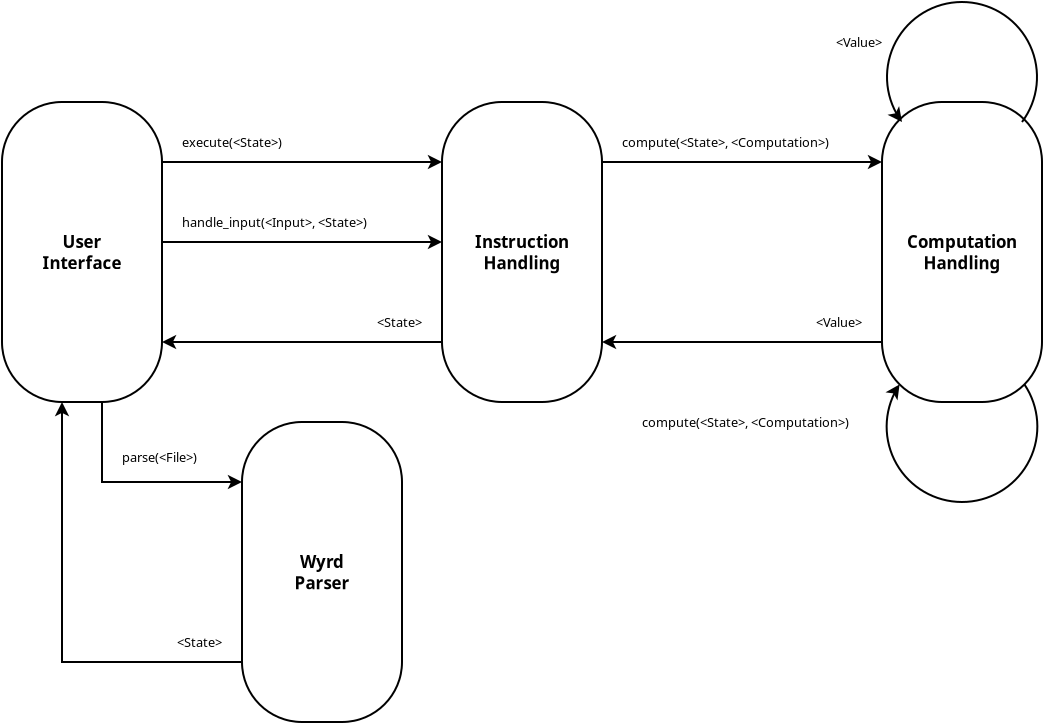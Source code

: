 <?xml version="1.0" encoding="UTF-8"?>
<dia:diagram xmlns:dia="http://www.lysator.liu.se/~alla/dia/">
  <dia:layer name="Background" visible="true" active="true">
    <dia:object type="Standard - Box" version="0" id="O0">
      <dia:attribute name="obj_pos">
        <dia:point val="26,30"/>
      </dia:attribute>
      <dia:attribute name="obj_bb">
        <dia:rectangle val="25.95,29.95;34.05,45.05"/>
      </dia:attribute>
      <dia:attribute name="elem_corner">
        <dia:point val="26,30"/>
      </dia:attribute>
      <dia:attribute name="elem_width">
        <dia:real val="8"/>
      </dia:attribute>
      <dia:attribute name="elem_height">
        <dia:real val="15"/>
      </dia:attribute>
      <dia:attribute name="border_width">
        <dia:real val="0.1"/>
      </dia:attribute>
      <dia:attribute name="show_background">
        <dia:boolean val="true"/>
      </dia:attribute>
      <dia:attribute name="corner_radius">
        <dia:real val="3"/>
      </dia:attribute>
    </dia:object>
    <dia:object type="Standard - Text" version="1" id="O1">
      <dia:attribute name="obj_pos">
        <dia:point val="30,37.5"/>
      </dia:attribute>
      <dia:attribute name="obj_bb">
        <dia:rectangle val="27.834,36.477;32.166,38.523"/>
      </dia:attribute>
      <dia:attribute name="text">
        <dia:composite type="text">
          <dia:attribute name="string">
            <dia:string>#User
Interface#</dia:string>
          </dia:attribute>
          <dia:attribute name="font">
            <dia:font family="sans" style="80" name="Helvetica-Bold"/>
          </dia:attribute>
          <dia:attribute name="height">
            <dia:real val="1.058"/>
          </dia:attribute>
          <dia:attribute name="pos">
            <dia:point val="30,37.265"/>
          </dia:attribute>
          <dia:attribute name="color">
            <dia:color val="#000000"/>
          </dia:attribute>
          <dia:attribute name="alignment">
            <dia:enum val="1"/>
          </dia:attribute>
        </dia:composite>
      </dia:attribute>
      <dia:attribute name="valign">
        <dia:enum val="2"/>
      </dia:attribute>
      <dia:connections>
        <dia:connection handle="0" to="O0" connection="8"/>
      </dia:connections>
    </dia:object>
    <dia:object type="Standard - Box" version="0" id="O2">
      <dia:attribute name="obj_pos">
        <dia:point val="48,30"/>
      </dia:attribute>
      <dia:attribute name="obj_bb">
        <dia:rectangle val="47.95,29.95;56.05,45.05"/>
      </dia:attribute>
      <dia:attribute name="elem_corner">
        <dia:point val="48,30"/>
      </dia:attribute>
      <dia:attribute name="elem_width">
        <dia:real val="8"/>
      </dia:attribute>
      <dia:attribute name="elem_height">
        <dia:real val="15"/>
      </dia:attribute>
      <dia:attribute name="border_width">
        <dia:real val="0.1"/>
      </dia:attribute>
      <dia:attribute name="show_background">
        <dia:boolean val="true"/>
      </dia:attribute>
      <dia:attribute name="corner_radius">
        <dia:real val="3"/>
      </dia:attribute>
    </dia:object>
    <dia:object type="Standard - Text" version="1" id="O3">
      <dia:attribute name="obj_pos">
        <dia:point val="52,37.5"/>
      </dia:attribute>
      <dia:attribute name="obj_bb">
        <dia:rectangle val="49.385,36.477;54.615,38.523"/>
      </dia:attribute>
      <dia:attribute name="text">
        <dia:composite type="text">
          <dia:attribute name="string">
            <dia:string>#Instruction
Handling#</dia:string>
          </dia:attribute>
          <dia:attribute name="font">
            <dia:font family="sans" style="80" name="Helvetica-Bold"/>
          </dia:attribute>
          <dia:attribute name="height">
            <dia:real val="1.058"/>
          </dia:attribute>
          <dia:attribute name="pos">
            <dia:point val="52,37.265"/>
          </dia:attribute>
          <dia:attribute name="color">
            <dia:color val="#000000"/>
          </dia:attribute>
          <dia:attribute name="alignment">
            <dia:enum val="1"/>
          </dia:attribute>
        </dia:composite>
      </dia:attribute>
      <dia:attribute name="valign">
        <dia:enum val="2"/>
      </dia:attribute>
      <dia:connections>
        <dia:connection handle="0" to="O2" connection="8"/>
      </dia:connections>
    </dia:object>
    <dia:object type="Standard - Box" version="0" id="O4">
      <dia:attribute name="obj_pos">
        <dia:point val="70,30"/>
      </dia:attribute>
      <dia:attribute name="obj_bb">
        <dia:rectangle val="69.95,29.95;78.05,45.05"/>
      </dia:attribute>
      <dia:attribute name="elem_corner">
        <dia:point val="70,30"/>
      </dia:attribute>
      <dia:attribute name="elem_width">
        <dia:real val="8"/>
      </dia:attribute>
      <dia:attribute name="elem_height">
        <dia:real val="15"/>
      </dia:attribute>
      <dia:attribute name="border_width">
        <dia:real val="0.1"/>
      </dia:attribute>
      <dia:attribute name="show_background">
        <dia:boolean val="true"/>
      </dia:attribute>
      <dia:attribute name="corner_radius">
        <dia:real val="3"/>
      </dia:attribute>
    </dia:object>
    <dia:object type="Standard - Text" version="1" id="O5">
      <dia:attribute name="obj_pos">
        <dia:point val="74,37.5"/>
      </dia:attribute>
      <dia:attribute name="obj_bb">
        <dia:rectangle val="70.922,36.477;77.078,38.523"/>
      </dia:attribute>
      <dia:attribute name="text">
        <dia:composite type="text">
          <dia:attribute name="string">
            <dia:string>#Computation
Handling#</dia:string>
          </dia:attribute>
          <dia:attribute name="font">
            <dia:font family="sans" style="80" name="Helvetica-Bold"/>
          </dia:attribute>
          <dia:attribute name="height">
            <dia:real val="1.058"/>
          </dia:attribute>
          <dia:attribute name="pos">
            <dia:point val="74,37.265"/>
          </dia:attribute>
          <dia:attribute name="color">
            <dia:color val="#000000"/>
          </dia:attribute>
          <dia:attribute name="alignment">
            <dia:enum val="1"/>
          </dia:attribute>
        </dia:composite>
      </dia:attribute>
      <dia:attribute name="valign">
        <dia:enum val="2"/>
      </dia:attribute>
      <dia:connections>
        <dia:connection handle="0" to="O4" connection="8"/>
      </dia:connections>
    </dia:object>
    <dia:object type="Standard - Line" version="0" id="O6">
      <dia:attribute name="obj_pos">
        <dia:point val="34,42"/>
      </dia:attribute>
      <dia:attribute name="obj_bb">
        <dia:rectangle val="33.95,41.638;48.05,42.362"/>
      </dia:attribute>
      <dia:attribute name="conn_endpoints">
        <dia:point val="34,42"/>
        <dia:point val="48,42"/>
      </dia:attribute>
      <dia:attribute name="numcp">
        <dia:int val="1"/>
      </dia:attribute>
      <dia:attribute name="start_arrow">
        <dia:enum val="22"/>
      </dia:attribute>
      <dia:attribute name="start_arrow_length">
        <dia:real val="0.5"/>
      </dia:attribute>
      <dia:attribute name="start_arrow_width">
        <dia:real val="0.5"/>
      </dia:attribute>
    </dia:object>
    <dia:object type="Standard - Text" version="1" id="O7">
      <dia:attribute name="obj_pos">
        <dia:point val="35,32"/>
      </dia:attribute>
      <dia:attribute name="obj_bb">
        <dia:rectangle val="35,31.6;40.861,32.4"/>
      </dia:attribute>
      <dia:attribute name="text">
        <dia:composite type="text">
          <dia:attribute name="string">
            <dia:string>#execute(&lt;State&gt;)#</dia:string>
          </dia:attribute>
          <dia:attribute name="font">
            <dia:font family="sans" style="0" name="Helvetica"/>
          </dia:attribute>
          <dia:attribute name="height">
            <dia:real val="0.8"/>
          </dia:attribute>
          <dia:attribute name="pos">
            <dia:point val="35,32.213"/>
          </dia:attribute>
          <dia:attribute name="color">
            <dia:color val="#000000"/>
          </dia:attribute>
          <dia:attribute name="alignment">
            <dia:enum val="0"/>
          </dia:attribute>
        </dia:composite>
      </dia:attribute>
      <dia:attribute name="valign">
        <dia:enum val="2"/>
      </dia:attribute>
    </dia:object>
    <dia:object type="Standard - Line" version="0" id="O8">
      <dia:attribute name="obj_pos">
        <dia:point val="34,33"/>
      </dia:attribute>
      <dia:attribute name="obj_bb">
        <dia:rectangle val="33.95,32.638;48.112,33.362"/>
      </dia:attribute>
      <dia:attribute name="conn_endpoints">
        <dia:point val="34,33"/>
        <dia:point val="48,33"/>
      </dia:attribute>
      <dia:attribute name="numcp">
        <dia:int val="1"/>
      </dia:attribute>
      <dia:attribute name="end_arrow">
        <dia:enum val="22"/>
      </dia:attribute>
      <dia:attribute name="end_arrow_length">
        <dia:real val="0.5"/>
      </dia:attribute>
      <dia:attribute name="end_arrow_width">
        <dia:real val="0.5"/>
      </dia:attribute>
    </dia:object>
    <dia:object type="Standard - Text" version="1" id="O9">
      <dia:attribute name="obj_pos">
        <dia:point val="35,36"/>
      </dia:attribute>
      <dia:attribute name="obj_bb">
        <dia:rectangle val="35,35.6;45.574,36.4"/>
      </dia:attribute>
      <dia:attribute name="text">
        <dia:composite type="text">
          <dia:attribute name="string">
            <dia:string>#handle_input(&lt;Input&gt;, &lt;State&gt;)#</dia:string>
          </dia:attribute>
          <dia:attribute name="font">
            <dia:font family="sans" style="0" name="Helvetica"/>
          </dia:attribute>
          <dia:attribute name="height">
            <dia:real val="0.8"/>
          </dia:attribute>
          <dia:attribute name="pos">
            <dia:point val="35,36.213"/>
          </dia:attribute>
          <dia:attribute name="color">
            <dia:color val="#000000"/>
          </dia:attribute>
          <dia:attribute name="alignment">
            <dia:enum val="0"/>
          </dia:attribute>
        </dia:composite>
      </dia:attribute>
      <dia:attribute name="valign">
        <dia:enum val="2"/>
      </dia:attribute>
    </dia:object>
    <dia:object type="Standard - Line" version="0" id="O10">
      <dia:attribute name="obj_pos">
        <dia:point val="34,37"/>
      </dia:attribute>
      <dia:attribute name="obj_bb">
        <dia:rectangle val="33.95,36.638;48.112,37.362"/>
      </dia:attribute>
      <dia:attribute name="conn_endpoints">
        <dia:point val="34,37"/>
        <dia:point val="48,37"/>
      </dia:attribute>
      <dia:attribute name="numcp">
        <dia:int val="1"/>
      </dia:attribute>
      <dia:attribute name="end_arrow">
        <dia:enum val="22"/>
      </dia:attribute>
      <dia:attribute name="end_arrow_length">
        <dia:real val="0.5"/>
      </dia:attribute>
      <dia:attribute name="end_arrow_width">
        <dia:real val="0.5"/>
      </dia:attribute>
    </dia:object>
    <dia:object type="Standard - Text" version="1" id="O11">
      <dia:attribute name="obj_pos">
        <dia:point val="47,41"/>
      </dia:attribute>
      <dia:attribute name="obj_bb">
        <dia:rectangle val="44.23,40.6;47.019,41.4"/>
      </dia:attribute>
      <dia:attribute name="text">
        <dia:composite type="text">
          <dia:attribute name="string">
            <dia:string>#&lt;State&gt;#</dia:string>
          </dia:attribute>
          <dia:attribute name="font">
            <dia:font family="sans" style="0" name="Helvetica"/>
          </dia:attribute>
          <dia:attribute name="height">
            <dia:real val="0.8"/>
          </dia:attribute>
          <dia:attribute name="pos">
            <dia:point val="47,41.213"/>
          </dia:attribute>
          <dia:attribute name="color">
            <dia:color val="#000000"/>
          </dia:attribute>
          <dia:attribute name="alignment">
            <dia:enum val="2"/>
          </dia:attribute>
        </dia:composite>
      </dia:attribute>
      <dia:attribute name="valign">
        <dia:enum val="2"/>
      </dia:attribute>
    </dia:object>
    <dia:object type="Standard - Line" version="0" id="O12">
      <dia:attribute name="obj_pos">
        <dia:point val="56,42"/>
      </dia:attribute>
      <dia:attribute name="obj_bb">
        <dia:rectangle val="55.95,41.638;70.05,42.362"/>
      </dia:attribute>
      <dia:attribute name="conn_endpoints">
        <dia:point val="56,42"/>
        <dia:point val="70,42"/>
      </dia:attribute>
      <dia:attribute name="numcp">
        <dia:int val="1"/>
      </dia:attribute>
      <dia:attribute name="start_arrow">
        <dia:enum val="22"/>
      </dia:attribute>
      <dia:attribute name="start_arrow_length">
        <dia:real val="0.5"/>
      </dia:attribute>
      <dia:attribute name="start_arrow_width">
        <dia:real val="0.5"/>
      </dia:attribute>
    </dia:object>
    <dia:object type="Standard - Text" version="1" id="O13">
      <dia:attribute name="obj_pos">
        <dia:point val="69,41"/>
      </dia:attribute>
      <dia:attribute name="obj_bb">
        <dia:rectangle val="66.118,40.6;69.019,41.4"/>
      </dia:attribute>
      <dia:attribute name="text">
        <dia:composite type="text">
          <dia:attribute name="string">
            <dia:string>#&lt;Value&gt;#</dia:string>
          </dia:attribute>
          <dia:attribute name="font">
            <dia:font family="sans" style="0" name="Helvetica"/>
          </dia:attribute>
          <dia:attribute name="height">
            <dia:real val="0.8"/>
          </dia:attribute>
          <dia:attribute name="pos">
            <dia:point val="69,41.213"/>
          </dia:attribute>
          <dia:attribute name="color">
            <dia:color val="#000000"/>
          </dia:attribute>
          <dia:attribute name="alignment">
            <dia:enum val="2"/>
          </dia:attribute>
        </dia:composite>
      </dia:attribute>
      <dia:attribute name="valign">
        <dia:enum val="2"/>
      </dia:attribute>
    </dia:object>
    <dia:object type="Standard - Text" version="1" id="O14">
      <dia:attribute name="obj_pos">
        <dia:point val="57,32"/>
      </dia:attribute>
      <dia:attribute name="obj_bb">
        <dia:rectangle val="57,31.6;68.736,32.4"/>
      </dia:attribute>
      <dia:attribute name="text">
        <dia:composite type="text">
          <dia:attribute name="string">
            <dia:string>#compute(&lt;State&gt;, &lt;Computation&gt;)#</dia:string>
          </dia:attribute>
          <dia:attribute name="font">
            <dia:font family="sans" style="0" name="Helvetica"/>
          </dia:attribute>
          <dia:attribute name="height">
            <dia:real val="0.8"/>
          </dia:attribute>
          <dia:attribute name="pos">
            <dia:point val="57,32.213"/>
          </dia:attribute>
          <dia:attribute name="color">
            <dia:color val="#000000"/>
          </dia:attribute>
          <dia:attribute name="alignment">
            <dia:enum val="0"/>
          </dia:attribute>
        </dia:composite>
      </dia:attribute>
      <dia:attribute name="valign">
        <dia:enum val="2"/>
      </dia:attribute>
    </dia:object>
    <dia:object type="Standard - Line" version="0" id="O15">
      <dia:attribute name="obj_pos">
        <dia:point val="56,33"/>
      </dia:attribute>
      <dia:attribute name="obj_bb">
        <dia:rectangle val="55.95,32.638;70.112,33.362"/>
      </dia:attribute>
      <dia:attribute name="conn_endpoints">
        <dia:point val="56,33"/>
        <dia:point val="70,33"/>
      </dia:attribute>
      <dia:attribute name="numcp">
        <dia:int val="1"/>
      </dia:attribute>
      <dia:attribute name="end_arrow">
        <dia:enum val="22"/>
      </dia:attribute>
      <dia:attribute name="end_arrow_length">
        <dia:real val="0.5"/>
      </dia:attribute>
      <dia:attribute name="end_arrow_width">
        <dia:real val="0.5"/>
      </dia:attribute>
    </dia:object>
    <dia:object type="Standard - ZigZagLine" version="1" id="O16">
      <dia:attribute name="obj_pos">
        <dia:point val="31,45"/>
      </dia:attribute>
      <dia:attribute name="obj_bb">
        <dia:rectangle val="30.95,44.95;38.112,49.362"/>
      </dia:attribute>
      <dia:attribute name="orth_points">
        <dia:point val="31,45"/>
        <dia:point val="31,49"/>
        <dia:point val="38,49"/>
        <dia:point val="38,49"/>
      </dia:attribute>
      <dia:attribute name="orth_orient">
        <dia:enum val="1"/>
        <dia:enum val="0"/>
        <dia:enum val="1"/>
      </dia:attribute>
      <dia:attribute name="autorouting">
        <dia:boolean val="false"/>
      </dia:attribute>
      <dia:attribute name="end_arrow">
        <dia:enum val="22"/>
      </dia:attribute>
      <dia:attribute name="end_arrow_length">
        <dia:real val="0.5"/>
      </dia:attribute>
      <dia:attribute name="end_arrow_width">
        <dia:real val="0.5"/>
      </dia:attribute>
    </dia:object>
    <dia:object type="Standard - ZigZagLine" version="1" id="O17">
      <dia:attribute name="obj_pos">
        <dia:point val="38,58"/>
      </dia:attribute>
      <dia:attribute name="obj_bb">
        <dia:rectangle val="28.638,44.888;38,58.05"/>
      </dia:attribute>
      <dia:attribute name="orth_points">
        <dia:point val="38,58"/>
        <dia:point val="38,58"/>
        <dia:point val="29,58"/>
        <dia:point val="29,45"/>
      </dia:attribute>
      <dia:attribute name="orth_orient">
        <dia:enum val="1"/>
        <dia:enum val="0"/>
        <dia:enum val="1"/>
      </dia:attribute>
      <dia:attribute name="autorouting">
        <dia:boolean val="false"/>
      </dia:attribute>
      <dia:attribute name="end_arrow">
        <dia:enum val="22"/>
      </dia:attribute>
      <dia:attribute name="end_arrow_length">
        <dia:real val="0.5"/>
      </dia:attribute>
      <dia:attribute name="end_arrow_width">
        <dia:real val="0.5"/>
      </dia:attribute>
    </dia:object>
    <dia:object type="Standard - Text" version="1" id="O18">
      <dia:attribute name="obj_pos">
        <dia:point val="32,48"/>
      </dia:attribute>
      <dia:attribute name="obj_bb">
        <dia:rectangle val="32,47.386;36.501,48.187"/>
      </dia:attribute>
      <dia:attribute name="text">
        <dia:composite type="text">
          <dia:attribute name="string">
            <dia:string>#parse(&lt;File&gt;)#</dia:string>
          </dia:attribute>
          <dia:attribute name="font">
            <dia:font family="sans" style="0" name="Helvetica"/>
          </dia:attribute>
          <dia:attribute name="height">
            <dia:real val="0.8"/>
          </dia:attribute>
          <dia:attribute name="pos">
            <dia:point val="32,48"/>
          </dia:attribute>
          <dia:attribute name="color">
            <dia:color val="#000000"/>
          </dia:attribute>
          <dia:attribute name="alignment">
            <dia:enum val="0"/>
          </dia:attribute>
        </dia:composite>
      </dia:attribute>
      <dia:attribute name="valign">
        <dia:enum val="3"/>
      </dia:attribute>
    </dia:object>
    <dia:object type="Standard - Text" version="1" id="O19">
      <dia:attribute name="obj_pos">
        <dia:point val="37,57"/>
      </dia:attribute>
      <dia:attribute name="obj_bb">
        <dia:rectangle val="34.23,56.6;37.019,57.4"/>
      </dia:attribute>
      <dia:attribute name="text">
        <dia:composite type="text">
          <dia:attribute name="string">
            <dia:string>#&lt;State&gt;#</dia:string>
          </dia:attribute>
          <dia:attribute name="font">
            <dia:font family="sans" style="0" name="Helvetica"/>
          </dia:attribute>
          <dia:attribute name="height">
            <dia:real val="0.8"/>
          </dia:attribute>
          <dia:attribute name="pos">
            <dia:point val="37,57.213"/>
          </dia:attribute>
          <dia:attribute name="color">
            <dia:color val="#000000"/>
          </dia:attribute>
          <dia:attribute name="alignment">
            <dia:enum val="2"/>
          </dia:attribute>
        </dia:composite>
      </dia:attribute>
      <dia:attribute name="valign">
        <dia:enum val="2"/>
      </dia:attribute>
    </dia:object>
    <dia:object type="Standard - Box" version="0" id="O20">
      <dia:attribute name="obj_pos">
        <dia:point val="38,46"/>
      </dia:attribute>
      <dia:attribute name="obj_bb">
        <dia:rectangle val="37.95,45.95;46.05,61.05"/>
      </dia:attribute>
      <dia:attribute name="elem_corner">
        <dia:point val="38,46"/>
      </dia:attribute>
      <dia:attribute name="elem_width">
        <dia:real val="8"/>
      </dia:attribute>
      <dia:attribute name="elem_height">
        <dia:real val="15"/>
      </dia:attribute>
      <dia:attribute name="border_width">
        <dia:real val="0.1"/>
      </dia:attribute>
      <dia:attribute name="show_background">
        <dia:boolean val="true"/>
      </dia:attribute>
      <dia:attribute name="corner_radius">
        <dia:real val="3"/>
      </dia:attribute>
    </dia:object>
    <dia:object type="Standard - Text" version="1" id="O21">
      <dia:attribute name="obj_pos">
        <dia:point val="42,53.5"/>
      </dia:attribute>
      <dia:attribute name="obj_bb">
        <dia:rectangle val="40.446,52.44;43.578,54.56"/>
      </dia:attribute>
      <dia:attribute name="text">
        <dia:composite type="text">
          <dia:attribute name="string">
            <dia:string>#Wyrd
Parser#</dia:string>
          </dia:attribute>
          <dia:attribute name="font">
            <dia:font family="sans" style="80" name="Helvetica-Bold"/>
          </dia:attribute>
          <dia:attribute name="height">
            <dia:real val="1.058"/>
          </dia:attribute>
          <dia:attribute name="pos">
            <dia:point val="42,53.252"/>
          </dia:attribute>
          <dia:attribute name="color">
            <dia:color val="#000000"/>
          </dia:attribute>
          <dia:attribute name="alignment">
            <dia:enum val="1"/>
          </dia:attribute>
        </dia:composite>
      </dia:attribute>
      <dia:attribute name="valign">
        <dia:enum val="2"/>
      </dia:attribute>
      <dia:connections>
        <dia:connection handle="0" to="O20" connection="8"/>
      </dia:connections>
    </dia:object>
    <dia:object type="Standard - Arc" version="0" id="O22">
      <dia:attribute name="obj_pos">
        <dia:point val="77.121,44.121"/>
      </dia:attribute>
      <dia:attribute name="obj_bb">
        <dia:rectangle val="70.174,44.071;77.818,50.05"/>
      </dia:attribute>
      <dia:attribute name="conn_endpoints">
        <dia:point val="77.121,44.121"/>
        <dia:point val="70.879,44.121"/>
      </dia:attribute>
      <dia:attribute name="curve_distance">
        <dia:real val="-5.879"/>
      </dia:attribute>
      <dia:attribute name="end_arrow">
        <dia:enum val="22"/>
      </dia:attribute>
      <dia:attribute name="end_arrow_length">
        <dia:real val="0.5"/>
      </dia:attribute>
      <dia:attribute name="end_arrow_width">
        <dia:real val="0.5"/>
      </dia:attribute>
      <dia:connections>
        <dia:connection handle="0" to="O4" connection="7"/>
        <dia:connection handle="1" to="O4" connection="5"/>
      </dia:connections>
    </dia:object>
    <dia:object type="Standard - Text" version="1" id="O23">
      <dia:attribute name="obj_pos">
        <dia:point val="58,46"/>
      </dia:attribute>
      <dia:attribute name="obj_bb">
        <dia:rectangle val="58,45.627;69.718,46.373"/>
      </dia:attribute>
      <dia:attribute name="text">
        <dia:composite type="text">
          <dia:attribute name="string">
            <dia:string>#compute(&lt;State&gt;, &lt;Computation&gt;)#</dia:string>
          </dia:attribute>
          <dia:attribute name="font">
            <dia:font family="sans" style="0" name="Helvetica"/>
          </dia:attribute>
          <dia:attribute name="height">
            <dia:real val="0.8"/>
          </dia:attribute>
          <dia:attribute name="pos">
            <dia:point val="58,46.222"/>
          </dia:attribute>
          <dia:attribute name="color">
            <dia:color val="#000000"/>
          </dia:attribute>
          <dia:attribute name="alignment">
            <dia:enum val="0"/>
          </dia:attribute>
        </dia:composite>
      </dia:attribute>
      <dia:attribute name="valign">
        <dia:enum val="2"/>
      </dia:attribute>
    </dia:object>
    <dia:object type="Standard - Arc" version="0" id="O24">
      <dia:attribute name="obj_pos">
        <dia:point val="77,31"/>
      </dia:attribute>
      <dia:attribute name="obj_bb">
        <dia:rectangle val="70.2,24.95;77.8,31.05"/>
      </dia:attribute>
      <dia:attribute name="conn_endpoints">
        <dia:point val="77,31"/>
        <dia:point val="71,31"/>
      </dia:attribute>
      <dia:attribute name="curve_distance">
        <dia:real val="6"/>
      </dia:attribute>
      <dia:attribute name="end_arrow">
        <dia:enum val="22"/>
      </dia:attribute>
      <dia:attribute name="end_arrow_length">
        <dia:real val="0.5"/>
      </dia:attribute>
      <dia:attribute name="end_arrow_width">
        <dia:real val="0.5"/>
      </dia:attribute>
    </dia:object>
    <dia:object type="Standard - Text" version="1" id="O25">
      <dia:attribute name="obj_pos">
        <dia:point val="70,27"/>
      </dia:attribute>
      <dia:attribute name="obj_bb">
        <dia:rectangle val="67.099,26.6;70,27.4"/>
      </dia:attribute>
      <dia:attribute name="text">
        <dia:composite type="text">
          <dia:attribute name="string">
            <dia:string>#&lt;Value&gt;#</dia:string>
          </dia:attribute>
          <dia:attribute name="font">
            <dia:font family="sans" style="0" name="Helvetica"/>
          </dia:attribute>
          <dia:attribute name="height">
            <dia:real val="0.8"/>
          </dia:attribute>
          <dia:attribute name="pos">
            <dia:point val="70,27.213"/>
          </dia:attribute>
          <dia:attribute name="color">
            <dia:color val="#000000"/>
          </dia:attribute>
          <dia:attribute name="alignment">
            <dia:enum val="2"/>
          </dia:attribute>
        </dia:composite>
      </dia:attribute>
      <dia:attribute name="valign">
        <dia:enum val="2"/>
      </dia:attribute>
    </dia:object>
  </dia:layer>
</dia:diagram>
